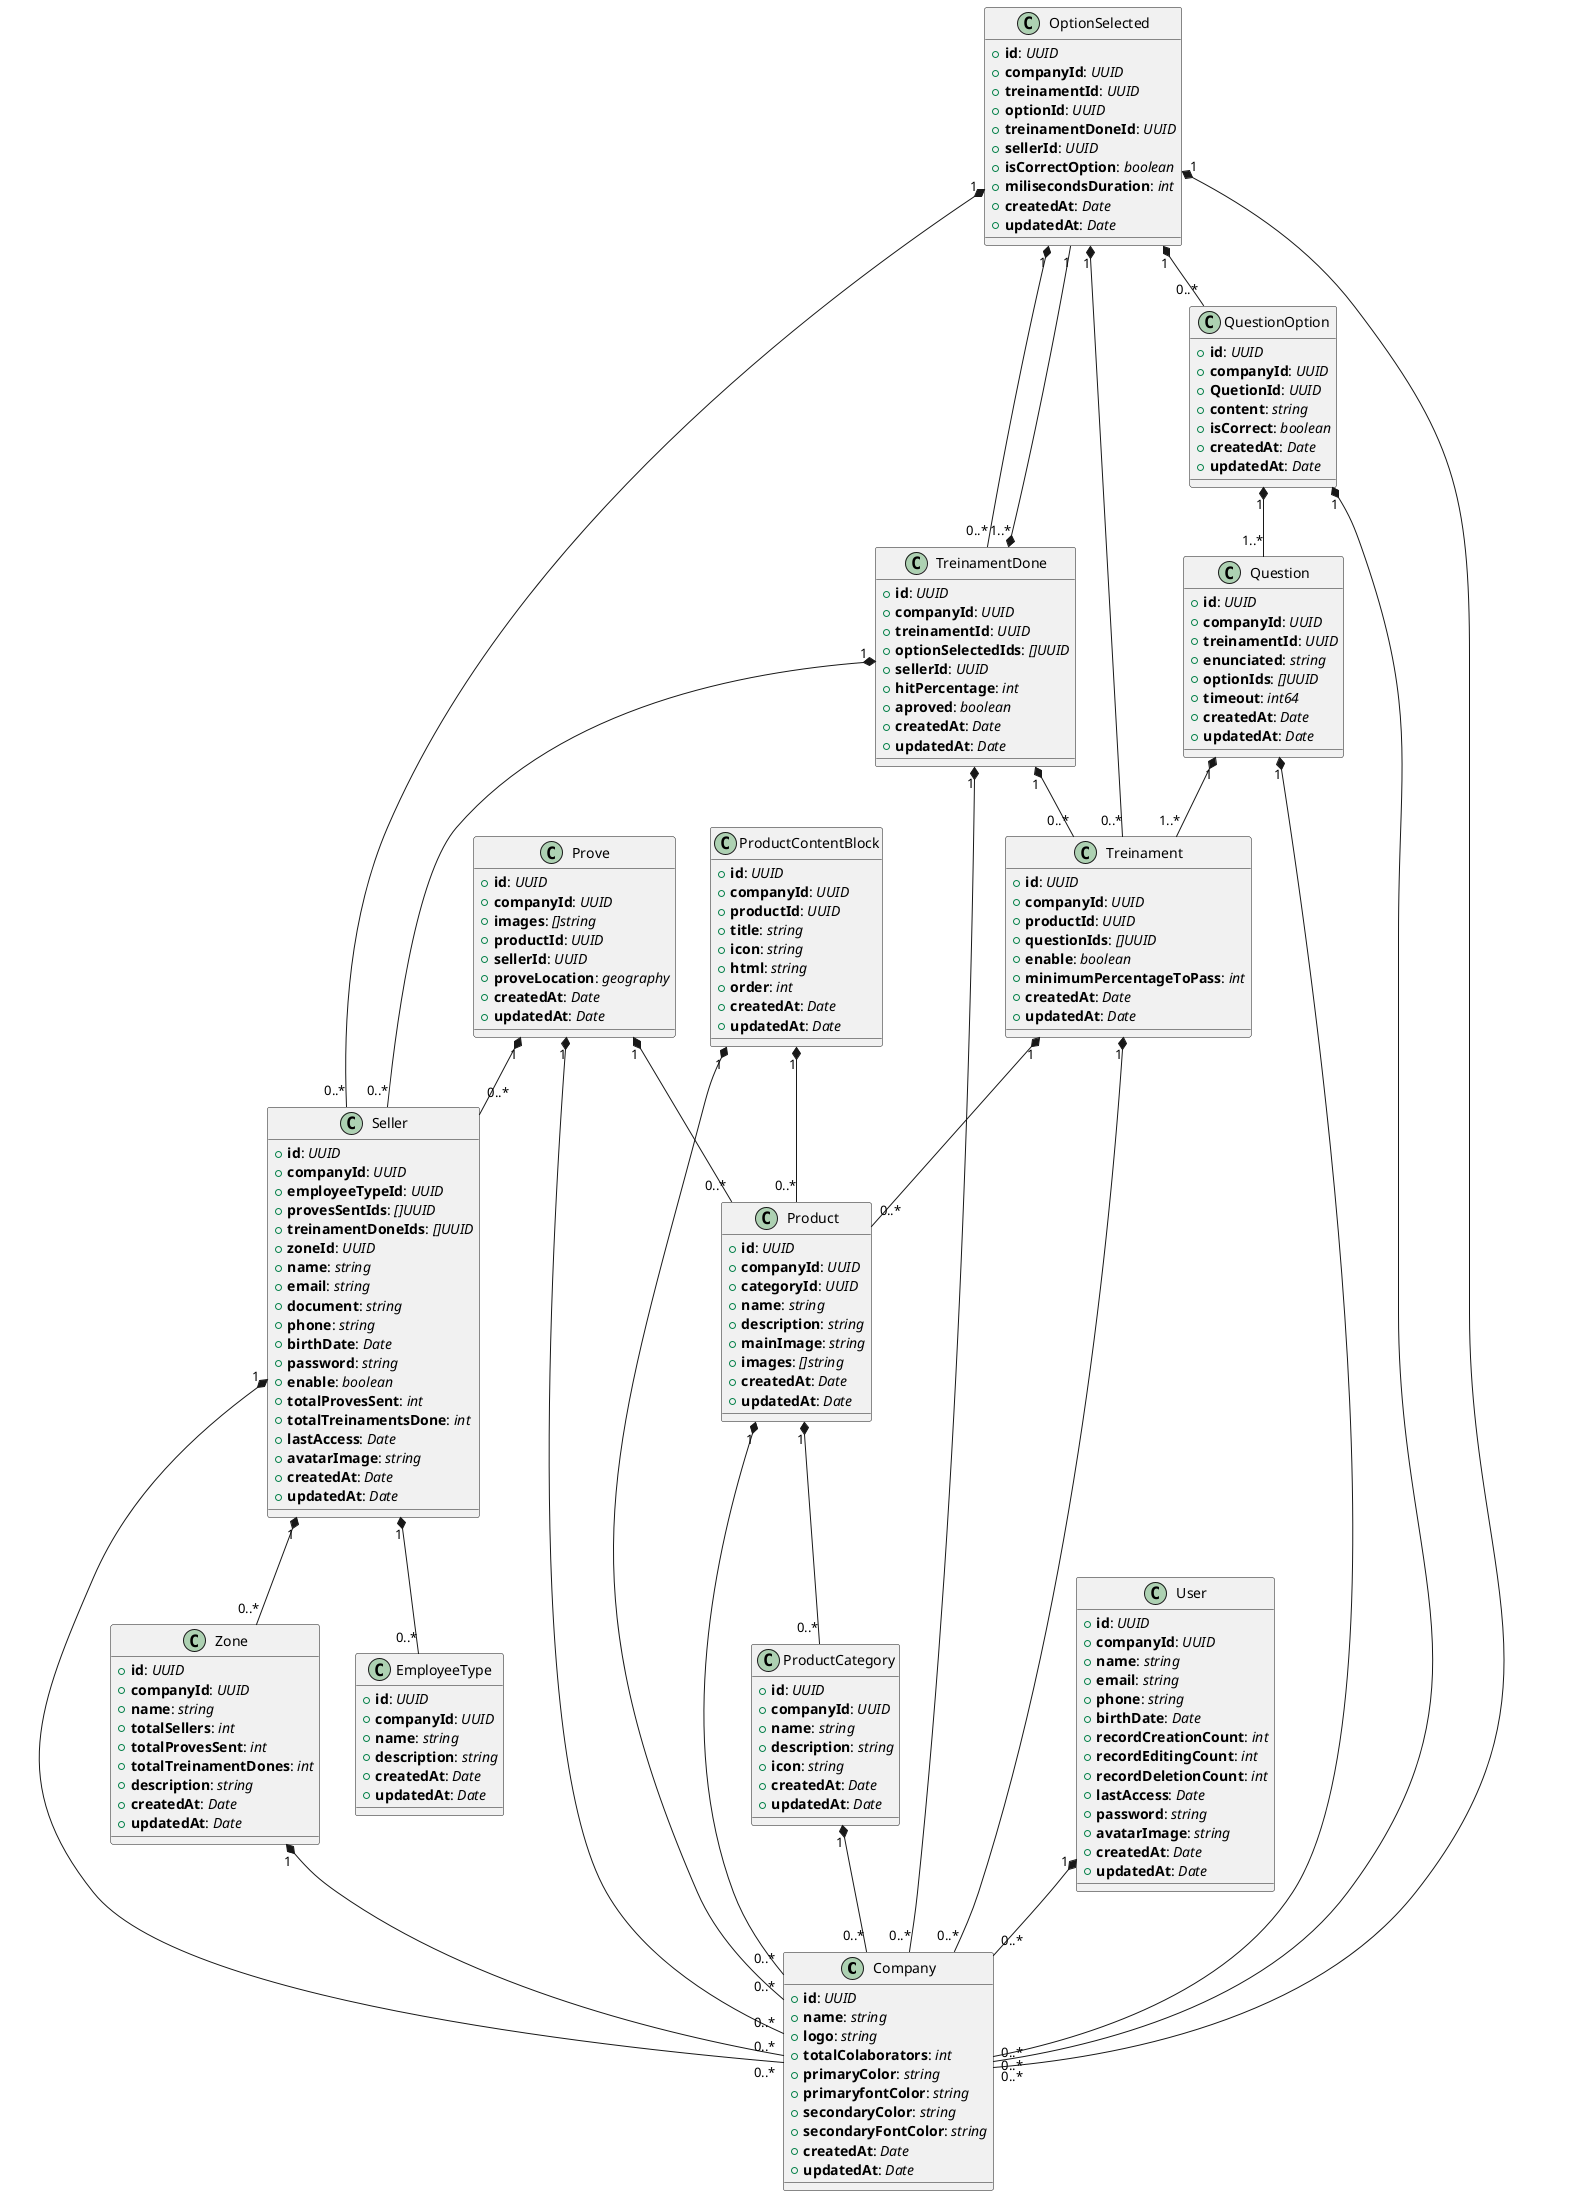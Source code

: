 @startuml
class Company {
  + **id**: //UUID//
  + **name**: //string//
  + **logo**: //string//
  + **totalColaborators**: //int//
  + **primaryColor**: //string//
  + **primaryfontColor**: //string//
  + **secondaryColor**: //string//
  + **secondaryFontColor**: //string//
  + **createdAt**: //Date//
  + **updatedAt**: //Date//
}

class User {
  + **id**: //UUID//
  + **companyId**: //UUID//
  + **name**: //string//
  + **email**: //string//
  + **phone**: //string//
  + **birthDate**: //Date//
  + **recordCreationCount**: //int//
  + **recordEditingCount**: //int//
  + **recordDeletionCount**: //int//
  + **lastAccess**: //Date//
  + **password**: //string//
  + **avatarImage**: //string//
  + **createdAt**: //Date//
  + **updatedAt**: //Date//
}

class Zone {
  + **id**: //UUID//
  + **companyId**: //UUID//
  + **name**: //string//
  + **totalSellers**: //int//
  + **totalProvesSent**: //int//
  + **totalTreinamentDones**: //int//
  + **description**: //string//
  + **createdAt**: //Date//
  + **updatedAt**: //Date//
}

class ProductContentBlock {
  + **id**: //UUID//
  + **companyId**: //UUID//
  + **productId**: //UUID//
  + **title**: //string//
  + **icon**: //string//
  + **html**: //string//
  + **order**: //int//
  + **createdAt**: //Date//
  + **updatedAt**: //Date//
}

class ProductCategory {
  + **id**: //UUID//
  + **companyId**: //UUID//
  + **name**: //string//
  + **description**: //string//
  + **icon**: //string//
  + **createdAt**: //Date//
  + **updatedAt**: //Date//
}

class Product {
  + **id**: //UUID//
  + **companyId**: //UUID//
  + **categoryId**: //UUID//
  + **name**: //string//
  + **description**: //string//
  + **mainImage**: //string//
  + **images**: //[]string//
  + **createdAt**: //Date//
  + **updatedAt**: //Date//
}

class Prove {
  + **id**: //UUID//
  + **companyId**: //UUID//
  + **images**: //[]string//
  + **productId**: //UUID//
  + **sellerId**: //UUID//
  + **proveLocation**: //geography//
  + **createdAt**: //Date//
  + **updatedAt**: //Date//
}

class QuestionOption {
  + **id**: //UUID//
  + **companyId**: //UUID//
  + **QuetionId**: //UUID//
  + **content**: //string//
  + **isCorrect**: //boolean//
  + **createdAt**: //Date//
  + **updatedAt**: //Date//
}

class Question {
  + **id**: //UUID//
  + **companyId**: //UUID//
  + **treinamentId**: //UUID//
  + **enunciated**: //string//
  + **optionIds**: //[]UUID//
  + **timeout**: //int64//
  + **createdAt**: //Date//
  + **updatedAt**: //Date//
}

class Treinament {
  + **id**: //UUID//
  + **companyId**: //UUID//
  + **productId**: //UUID//
  + **questionIds**: //[]UUID//
  + **enable**: //boolean//
  + **minimumPercentageToPass**: //int//
  + **createdAt**: //Date//
  + **updatedAt**: //Date//
}

class OptionSelected {
  + **id**: //UUID//
  + **companyId**: //UUID//
  + **treinamentId**: //UUID//
  + **optionId**: //UUID//
  + **treinamentDoneId**: //UUID//
  + **sellerId**: //UUID//
  + **isCorrectOption**: //boolean//
  + **milisecondsDuration**: //int//
  + **createdAt**: //Date//
  + **updatedAt**: //Date//
}

class TreinamentDone {
  + **id**: //UUID//
  + **companyId**: //UUID//
  + **treinamentId**: //UUID//
  + **optionSelectedIds**: //[]UUID//
  + **sellerId**: //UUID//
  + **hitPercentage**: //int//
  + **aproved**: //boolean//
  + **createdAt**: //Date//
  + **updatedAt**: //Date//
}

class EmployeeType {
  + **id**: //UUID//
  + **companyId**: //UUID//
  + **name**: //string//
  + **description**: //string//
  + **createdAt**: //Date//
  + **updatedAt**: //Date//
}

class Seller {
  + **id**: //UUID//
  + **companyId**: //UUID//
  + **employeeTypeId**: //UUID//
  + **provesSentIds**: //[]UUID//
  + **treinamentDoneIds**: //[]UUID//
  + **zoneId**: //UUID//
  + **name**: //string//
  + **email**: //string//
  + **document**: //string//
  + **phone**: //string//
  + **birthDate**: //Date//
  + **password**: //string//
  + **enable**: //boolean//
  + **totalProvesSent**: //int//
  + **totalTreinamentsDone**: //int//
  + **lastAccess**: //Date//
  + **avatarImage**: //string//
  + **createdAt**: //Date//
  + **updatedAt**: //Date//
}

User "1" *-- "0..*" Company
Seller "1" *-- "0..*" Company
Zone "1" *-- "0..*" Company
Prove "1" *-- "0..*" Company
ProductContentBlock "1" *-- "0..*" Company
ProductCategory "1" *-- "0..*" Company
Product "1" *-- "0..*" Company
QuestionOption "1" *-- "0..*" Company
Question "1" *-- "0..*" Company
Treinament "1" *-- "0..*" Company
OptionSelected "1" *-- "0..*" Company
TreinamentDone "1" *-- "0..*" Company
Seller "1" *-- "0..*" Zone
Seller "1" *-- "0..*" EmployeeType
Product "1" *-- "0..*" ProductCategory
ProductContentBlock "1" *-- "0..*" Product
Treinament "1" *-- "0..*" Product
Question "1" *-- "1..*" Treinament
QuestionOption "1" *-- "1..*" Question
Prove "1" *-- "0..*" Seller
Prove "1" *-- "0..*" Product
OptionSelected "1" *-- "0..*" Treinament
OptionSelected "1" *-- "0..*" QuestionOption
OptionSelected "1" *-- "0..*" TreinamentDone
OptionSelected "1" *-- "0..*" Seller
TreinamentDone "1" *-- "0..*" Treinament
TreinamentDone "1..*" *-- "1" OptionSelected
TreinamentDone "1" *-- "0..*" Seller

@enduml
